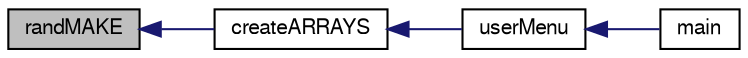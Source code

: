 digraph G
{
  edge [fontname="FreeSans",fontsize="10",labelfontname="FreeSans",labelfontsize="10"];
  node [fontname="FreeSans",fontsize="10",shape=record];
  rankdir=LR;
  Node1 [label="randMAKE",height=0.2,width=0.4,color="black", fillcolor="grey75", style="filled" fontcolor="black"];
  Node1 -> Node2 [dir=back,color="midnightblue",fontsize="10",style="solid"];
  Node2 [label="createARRAYS",height=0.2,width=0.4,color="black", fillcolor="white", style="filled",URL="$_delouth_mansfield-_assn4-_functions_8cpp.html#af6def39a6d22c624eb8874f368ea429e"];
  Node2 -> Node3 [dir=back,color="midnightblue",fontsize="10",style="solid"];
  Node3 [label="userMenu",height=0.2,width=0.4,color="black", fillcolor="white", style="filled",URL="$_delouth_mansfield-_assn4-_functions_8cpp.html#adcd155b8f245b1bf80a9863a6301f4ff"];
  Node3 -> Node4 [dir=back,color="midnightblue",fontsize="10",style="solid"];
  Node4 [label="main",height=0.2,width=0.4,color="black", fillcolor="white", style="filled",URL="$_delouth_mansfield-_assn4-_functions_8cpp.html#ae66f6b31b5ad750f1fe042a706a4e3d4"];
}
